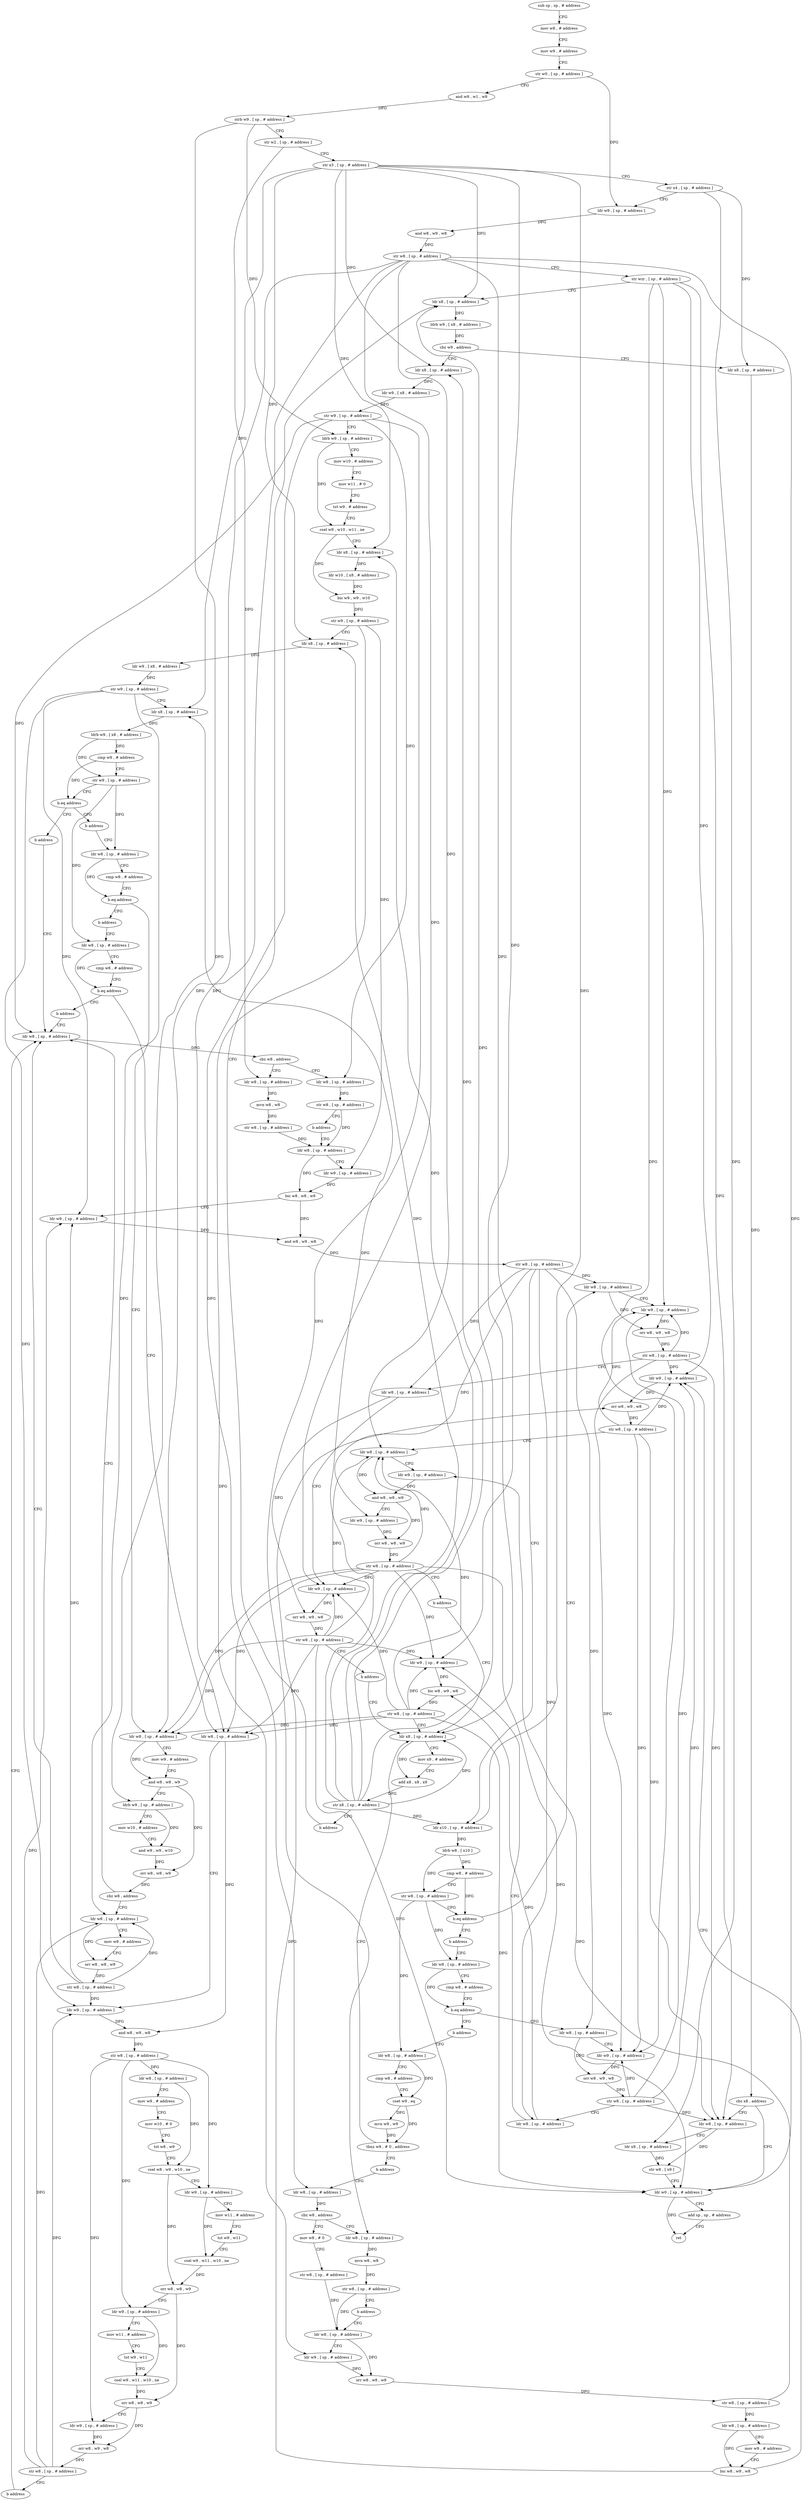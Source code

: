 digraph "func" {
"4277552" [label = "sub sp , sp , # address" ]
"4277556" [label = "mov w8 , # address" ]
"4277560" [label = "mov w9 , # address" ]
"4277564" [label = "str w0 , [ sp , # address ]" ]
"4277568" [label = "and w9 , w1 , w9" ]
"4277572" [label = "strb w9 , [ sp , # address ]" ]
"4277576" [label = "str w2 , [ sp , # address ]" ]
"4277580" [label = "str x3 , [ sp , # address ]" ]
"4277584" [label = "str x4 , [ sp , # address ]" ]
"4277588" [label = "ldr w9 , [ sp , # address ]" ]
"4277592" [label = "and w8 , w9 , w8" ]
"4277596" [label = "str w8 , [ sp , # address ]" ]
"4277600" [label = "str wzr , [ sp , # address ]" ]
"4277604" [label = "ldr x8 , [ sp , # address ]" ]
"4278184" [label = "ldr x8 , [ sp , # address ]" ]
"4278188" [label = "cbz x8 , address" ]
"4278204" [label = "ldr w0 , [ sp , # address ]" ]
"4278192" [label = "ldr w8 , [ sp , # address ]" ]
"4277616" [label = "ldr x8 , [ sp , # address ]" ]
"4277620" [label = "ldr w9 , [ x8 , # address ]" ]
"4277624" [label = "str w9 , [ sp , # address ]" ]
"4277628" [label = "ldrb w9 , [ sp , # address ]" ]
"4277632" [label = "mov w10 , # address" ]
"4277636" [label = "mov w11 , # 0" ]
"4277640" [label = "tst w9 , # address" ]
"4277644" [label = "csel w9 , w10 , w11 , ne" ]
"4277648" [label = "ldr x8 , [ sp , # address ]" ]
"4277652" [label = "ldr w10 , [ x8 , # address ]" ]
"4277656" [label = "bic w9 , w9 , w10" ]
"4277660" [label = "str w9 , [ sp , # address ]" ]
"4277664" [label = "ldr x8 , [ sp , # address ]" ]
"4277668" [label = "ldr w9 , [ x8 , # address ]" ]
"4277672" [label = "str w9 , [ sp , # address ]" ]
"4277676" [label = "ldr x8 , [ sp , # address ]" ]
"4277680" [label = "ldrb w9 , [ x8 , # address ]" ]
"4277684" [label = "cmp w9 , # address" ]
"4277688" [label = "str w9 , [ sp , # address ]" ]
"4277692" [label = "b.eq address" ]
"4277732" [label = "b address" ]
"4277696" [label = "b address" ]
"4278208" [label = "add sp , sp , # address" ]
"4278212" [label = "ret" ]
"4278196" [label = "ldr x9 , [ sp , # address ]" ]
"4278200" [label = "str w8 , [ x9 ]" ]
"4277876" [label = "ldr w8 , [ sp , # address ]" ]
"4277700" [label = "ldr w8 , [ sp , # address ]" ]
"4277880" [label = "cbz w8 , address" ]
"4277896" [label = "ldr w8 , [ sp , # address ]" ]
"4277884" [label = "ldr w8 , [ sp , # address ]" ]
"4277704" [label = "cmp w8 , # address" ]
"4277708" [label = "b.eq address" ]
"4277828" [label = "ldr w8 , [ sp , # address ]" ]
"4277712" [label = "b address" ]
"4277900" [label = "mvn w8 , w8" ]
"4277904" [label = "str w8 , [ sp , # address ]" ]
"4277908" [label = "ldr w8 , [ sp , # address ]" ]
"4277888" [label = "str w8 , [ sp , # address ]" ]
"4277892" [label = "b address" ]
"4277832" [label = "mov w9 , # address" ]
"4277836" [label = "and w8 , w8 , w9" ]
"4277840" [label = "ldrb w9 , [ sp , # address ]" ]
"4277844" [label = "mov w10 , # address" ]
"4277848" [label = "and w9 , w9 , w10" ]
"4277852" [label = "orr w8 , w8 , w9" ]
"4277856" [label = "cbz w8 , address" ]
"4277860" [label = "ldr w8 , [ sp , # address ]" ]
"4277716" [label = "ldr w8 , [ sp , # address ]" ]
"4278096" [label = "ldr w8 , [ sp , # address ]" ]
"4278100" [label = "ldr w9 , [ sp , # address ]" ]
"4278104" [label = "orr w8 , w9 , w8" ]
"4278108" [label = "str w8 , [ sp , # address ]" ]
"4278112" [label = "ldr w8 , [ sp , # address ]" ]
"4278116" [label = "ldr w9 , [ sp , # address ]" ]
"4278120" [label = "orr w8 , w9 , w8" ]
"4278124" [label = "str w8 , [ sp , # address ]" ]
"4278128" [label = "b address" ]
"4278164" [label = "ldr x8 , [ sp , # address ]" ]
"4277952" [label = "b address" ]
"4277956" [label = "ldr w8 , [ sp , # address ]" ]
"4277912" [label = "ldr w9 , [ sp , # address ]" ]
"4277916" [label = "bic w8 , w8 , w9" ]
"4277920" [label = "ldr w9 , [ sp , # address ]" ]
"4277924" [label = "and w8 , w9 , w8" ]
"4277928" [label = "str w8 , [ sp , # address ]" ]
"4277932" [label = "ldr x10 , [ sp , # address ]" ]
"4277936" [label = "ldrb w8 , [ x10 ]" ]
"4277940" [label = "cmp w8 , # address" ]
"4277944" [label = "str w8 , [ sp , # address ]" ]
"4277948" [label = "b.eq address" ]
"4277864" [label = "mov w9 , # address" ]
"4277868" [label = "orr w8 , w8 , w9" ]
"4277872" [label = "str w8 , [ sp , # address ]" ]
"4277720" [label = "cmp w8 , # address" ]
"4277724" [label = "b.eq address" ]
"4277736" [label = "ldr w8 , [ sp , # address ]" ]
"4277728" [label = "b address" ]
"4278168" [label = "mov x9 , # address" ]
"4278172" [label = "add x8 , x8 , x9" ]
"4278176" [label = "str x8 , [ sp , # address ]" ]
"4278180" [label = "b address" ]
"4277960" [label = "cmp w8 , # address" ]
"4277964" [label = "b.eq address" ]
"4278132" [label = "ldr w8 , [ sp , # address ]" ]
"4277968" [label = "b address" ]
"4277740" [label = "ldr w9 , [ sp , # address ]" ]
"4277744" [label = "and w8 , w9 , w8" ]
"4277748" [label = "str w8 , [ sp , # address ]" ]
"4277752" [label = "ldr w8 , [ sp , # address ]" ]
"4277756" [label = "mov w9 , # address" ]
"4277760" [label = "mov w10 , # 0" ]
"4277764" [label = "tst w8 , w9" ]
"4277768" [label = "csel w8 , w9 , w10 , ne" ]
"4277772" [label = "ldr w9 , [ sp , # address ]" ]
"4277776" [label = "mov w11 , # address" ]
"4277780" [label = "tst w9 , w11" ]
"4277784" [label = "csel w9 , w11 , w10 , ne" ]
"4277788" [label = "orr w8 , w8 , w9" ]
"4277792" [label = "ldr w9 , [ sp , # address ]" ]
"4277796" [label = "mov w11 , # address" ]
"4277800" [label = "tst w9 , w11" ]
"4277804" [label = "csel w9 , w11 , w10 , ne" ]
"4277808" [label = "orr w8 , w8 , w9" ]
"4277812" [label = "ldr w9 , [ sp , # address ]" ]
"4277816" [label = "orr w8 , w9 , w8" ]
"4277820" [label = "str w8 , [ sp , # address ]" ]
"4277824" [label = "b address" ]
"4277608" [label = "ldrb w9 , [ x8 , # address ]" ]
"4277612" [label = "cbz w9 , address" ]
"4278136" [label = "ldr w9 , [ sp , # address ]" ]
"4278140" [label = "orr w8 , w9 , w8" ]
"4278144" [label = "str w8 , [ sp , # address ]" ]
"4278148" [label = "ldr w8 , [ sp , # address ]" ]
"4278152" [label = "ldr w9 , [ sp , # address ]" ]
"4278156" [label = "bic w8 , w9 , w8" ]
"4278160" [label = "str w8 , [ sp , # address ]" ]
"4277972" [label = "ldr w8 , [ sp , # address ]" ]
"4277976" [label = "cmp w8 , # address" ]
"4277980" [label = "cset w9 , eq" ]
"4277984" [label = "mvn w9 , w9" ]
"4277988" [label = "tbnz w9 , # 0 , address" ]
"4277992" [label = "b address" ]
"4277996" [label = "ldr w8 , [ sp , # address ]" ]
"4278000" [label = "cbz w8 , address" ]
"4278020" [label = "mov w8 , # 0" ]
"4278004" [label = "ldr w8 , [ sp , # address ]" ]
"4278024" [label = "str w8 , [ sp , # address ]" ]
"4278028" [label = "ldr w8 , [ sp , # address ]" ]
"4278008" [label = "mvn w8 , w8" ]
"4278012" [label = "str w8 , [ sp , # address ]" ]
"4278016" [label = "b address" ]
"4278032" [label = "ldr w9 , [ sp , # address ]" ]
"4278036" [label = "orr w8 , w8 , w9" ]
"4278040" [label = "str w8 , [ sp , # address ]" ]
"4278044" [label = "ldr w8 , [ sp , # address ]" ]
"4278048" [label = "mov w9 , # address" ]
"4278052" [label = "bic w8 , w9 , w8" ]
"4278056" [label = "ldr w9 , [ sp , # address ]" ]
"4278060" [label = "orr w8 , w9 , w8" ]
"4278064" [label = "str w8 , [ sp , # address ]" ]
"4278068" [label = "ldr w8 , [ sp , # address ]" ]
"4278072" [label = "ldr w9 , [ sp , # address ]" ]
"4278076" [label = "and w8 , w8 , w9" ]
"4278080" [label = "ldr w9 , [ sp , # address ]" ]
"4278084" [label = "orr w8 , w8 , w9" ]
"4278088" [label = "str w8 , [ sp , # address ]" ]
"4278092" [label = "b address" ]
"4277552" -> "4277556" [ label = "CFG" ]
"4277556" -> "4277560" [ label = "CFG" ]
"4277560" -> "4277564" [ label = "CFG" ]
"4277564" -> "4277568" [ label = "CFG" ]
"4277564" -> "4277588" [ label = "DFG" ]
"4277568" -> "4277572" [ label = "DFG" ]
"4277572" -> "4277576" [ label = "CFG" ]
"4277572" -> "4277628" [ label = "DFG" ]
"4277572" -> "4277840" [ label = "DFG" ]
"4277576" -> "4277580" [ label = "CFG" ]
"4277576" -> "4277896" [ label = "DFG" ]
"4277580" -> "4277584" [ label = "CFG" ]
"4277580" -> "4277604" [ label = "DFG" ]
"4277580" -> "4277616" [ label = "DFG" ]
"4277580" -> "4277648" [ label = "DFG" ]
"4277580" -> "4277664" [ label = "DFG" ]
"4277580" -> "4277676" [ label = "DFG" ]
"4277580" -> "4277932" [ label = "DFG" ]
"4277580" -> "4278164" [ label = "DFG" ]
"4277584" -> "4277588" [ label = "CFG" ]
"4277584" -> "4278184" [ label = "DFG" ]
"4277584" -> "4278196" [ label = "DFG" ]
"4277588" -> "4277592" [ label = "DFG" ]
"4277592" -> "4277596" [ label = "DFG" ]
"4277596" -> "4277600" [ label = "CFG" ]
"4277596" -> "4278204" [ label = "DFG" ]
"4277596" -> "4277828" [ label = "DFG" ]
"4277596" -> "4278116" [ label = "DFG" ]
"4277596" -> "4277736" [ label = "DFG" ]
"4277596" -> "4278152" [ label = "DFG" ]
"4277596" -> "4278068" [ label = "DFG" ]
"4277600" -> "4277604" [ label = "CFG" ]
"4277600" -> "4278192" [ label = "DFG" ]
"4277600" -> "4278100" [ label = "DFG" ]
"4277600" -> "4278136" [ label = "DFG" ]
"4277600" -> "4278056" [ label = "DFG" ]
"4277604" -> "4277608" [ label = "DFG" ]
"4278184" -> "4278188" [ label = "DFG" ]
"4278188" -> "4278204" [ label = "CFG" ]
"4278188" -> "4278192" [ label = "CFG" ]
"4278204" -> "4278208" [ label = "CFG" ]
"4278204" -> "4278212" [ label = "DFG" ]
"4278192" -> "4278196" [ label = "CFG" ]
"4278192" -> "4278200" [ label = "DFG" ]
"4277616" -> "4277620" [ label = "DFG" ]
"4277620" -> "4277624" [ label = "DFG" ]
"4277624" -> "4277628" [ label = "CFG" ]
"4277624" -> "4277876" [ label = "DFG" ]
"4277624" -> "4277884" [ label = "DFG" ]
"4277624" -> "4277996" [ label = "DFG" ]
"4277624" -> "4278004" [ label = "DFG" ]
"4277628" -> "4277632" [ label = "CFG" ]
"4277628" -> "4277644" [ label = "DFG" ]
"4277632" -> "4277636" [ label = "CFG" ]
"4277636" -> "4277640" [ label = "CFG" ]
"4277640" -> "4277644" [ label = "CFG" ]
"4277644" -> "4277648" [ label = "CFG" ]
"4277644" -> "4277656" [ label = "DFG" ]
"4277648" -> "4277652" [ label = "DFG" ]
"4277652" -> "4277656" [ label = "DFG" ]
"4277656" -> "4277660" [ label = "DFG" ]
"4277660" -> "4277664" [ label = "CFG" ]
"4277660" -> "4277912" [ label = "DFG" ]
"4277660" -> "4278032" [ label = "DFG" ]
"4277664" -> "4277668" [ label = "DFG" ]
"4277668" -> "4277672" [ label = "DFG" ]
"4277672" -> "4277676" [ label = "CFG" ]
"4277672" -> "4277920" [ label = "DFG" ]
"4277672" -> "4277860" [ label = "DFG" ]
"4277672" -> "4277740" [ label = "DFG" ]
"4277676" -> "4277680" [ label = "DFG" ]
"4277680" -> "4277684" [ label = "DFG" ]
"4277680" -> "4277688" [ label = "DFG" ]
"4277684" -> "4277688" [ label = "CFG" ]
"4277684" -> "4277692" [ label = "DFG" ]
"4277688" -> "4277692" [ label = "CFG" ]
"4277688" -> "4277700" [ label = "DFG" ]
"4277688" -> "4277716" [ label = "DFG" ]
"4277692" -> "4277732" [ label = "CFG" ]
"4277692" -> "4277696" [ label = "CFG" ]
"4277732" -> "4277876" [ label = "CFG" ]
"4277696" -> "4277700" [ label = "CFG" ]
"4278208" -> "4278212" [ label = "CFG" ]
"4278196" -> "4278200" [ label = "DFG" ]
"4278200" -> "4278204" [ label = "CFG" ]
"4277876" -> "4277880" [ label = "DFG" ]
"4277700" -> "4277704" [ label = "CFG" ]
"4277700" -> "4277708" [ label = "DFG" ]
"4277880" -> "4277896" [ label = "CFG" ]
"4277880" -> "4277884" [ label = "CFG" ]
"4277896" -> "4277900" [ label = "DFG" ]
"4277884" -> "4277888" [ label = "DFG" ]
"4277704" -> "4277708" [ label = "CFG" ]
"4277708" -> "4277828" [ label = "CFG" ]
"4277708" -> "4277712" [ label = "CFG" ]
"4277828" -> "4277832" [ label = "CFG" ]
"4277828" -> "4277836" [ label = "DFG" ]
"4277712" -> "4277716" [ label = "CFG" ]
"4277900" -> "4277904" [ label = "DFG" ]
"4277904" -> "4277908" [ label = "DFG" ]
"4277908" -> "4277912" [ label = "CFG" ]
"4277908" -> "4277916" [ label = "DFG" ]
"4277888" -> "4277892" [ label = "CFG" ]
"4277888" -> "4277908" [ label = "DFG" ]
"4277892" -> "4277908" [ label = "CFG" ]
"4277832" -> "4277836" [ label = "CFG" ]
"4277836" -> "4277840" [ label = "CFG" ]
"4277836" -> "4277852" [ label = "DFG" ]
"4277840" -> "4277844" [ label = "CFG" ]
"4277840" -> "4277848" [ label = "DFG" ]
"4277844" -> "4277848" [ label = "CFG" ]
"4277848" -> "4277852" [ label = "DFG" ]
"4277852" -> "4277856" [ label = "DFG" ]
"4277856" -> "4277876" [ label = "CFG" ]
"4277856" -> "4277860" [ label = "CFG" ]
"4277860" -> "4277864" [ label = "CFG" ]
"4277860" -> "4277868" [ label = "DFG" ]
"4277716" -> "4277720" [ label = "CFG" ]
"4277716" -> "4277724" [ label = "DFG" ]
"4278096" -> "4278100" [ label = "CFG" ]
"4278096" -> "4278104" [ label = "DFG" ]
"4278100" -> "4278104" [ label = "DFG" ]
"4278104" -> "4278108" [ label = "DFG" ]
"4278108" -> "4278112" [ label = "CFG" ]
"4278108" -> "4278192" [ label = "DFG" ]
"4278108" -> "4278100" [ label = "DFG" ]
"4278108" -> "4278136" [ label = "DFG" ]
"4278108" -> "4278056" [ label = "DFG" ]
"4278112" -> "4278116" [ label = "CFG" ]
"4278112" -> "4278120" [ label = "DFG" ]
"4278116" -> "4278120" [ label = "DFG" ]
"4278120" -> "4278124" [ label = "DFG" ]
"4278124" -> "4278128" [ label = "CFG" ]
"4278124" -> "4278204" [ label = "DFG" ]
"4278124" -> "4277828" [ label = "DFG" ]
"4278124" -> "4278116" [ label = "DFG" ]
"4278124" -> "4277736" [ label = "DFG" ]
"4278124" -> "4278152" [ label = "DFG" ]
"4278124" -> "4278068" [ label = "DFG" ]
"4278128" -> "4278164" [ label = "CFG" ]
"4278164" -> "4278168" [ label = "CFG" ]
"4278164" -> "4278172" [ label = "DFG" ]
"4277952" -> "4277956" [ label = "CFG" ]
"4277956" -> "4277960" [ label = "CFG" ]
"4277956" -> "4277964" [ label = "DFG" ]
"4277912" -> "4277916" [ label = "DFG" ]
"4277916" -> "4277920" [ label = "CFG" ]
"4277916" -> "4277924" [ label = "DFG" ]
"4277920" -> "4277924" [ label = "DFG" ]
"4277924" -> "4277928" [ label = "DFG" ]
"4277928" -> "4277932" [ label = "CFG" ]
"4277928" -> "4278096" [ label = "DFG" ]
"4277928" -> "4278112" [ label = "DFG" ]
"4277928" -> "4278132" [ label = "DFG" ]
"4277928" -> "4278148" [ label = "DFG" ]
"4277928" -> "4278080" [ label = "DFG" ]
"4277932" -> "4277936" [ label = "DFG" ]
"4277936" -> "4277940" [ label = "DFG" ]
"4277936" -> "4277944" [ label = "DFG" ]
"4277940" -> "4277944" [ label = "CFG" ]
"4277940" -> "4277948" [ label = "DFG" ]
"4277944" -> "4277948" [ label = "CFG" ]
"4277944" -> "4277956" [ label = "DFG" ]
"4277944" -> "4277972" [ label = "DFG" ]
"4277948" -> "4278096" [ label = "CFG" ]
"4277948" -> "4277952" [ label = "CFG" ]
"4277864" -> "4277868" [ label = "CFG" ]
"4277868" -> "4277872" [ label = "DFG" ]
"4277872" -> "4277876" [ label = "CFG" ]
"4277872" -> "4277920" [ label = "DFG" ]
"4277872" -> "4277860" [ label = "DFG" ]
"4277872" -> "4277740" [ label = "DFG" ]
"4277720" -> "4277724" [ label = "CFG" ]
"4277724" -> "4277736" [ label = "CFG" ]
"4277724" -> "4277728" [ label = "CFG" ]
"4277736" -> "4277740" [ label = "CFG" ]
"4277736" -> "4277744" [ label = "DFG" ]
"4277728" -> "4277876" [ label = "CFG" ]
"4278168" -> "4278172" [ label = "CFG" ]
"4278172" -> "4278176" [ label = "DFG" ]
"4278176" -> "4278180" [ label = "CFG" ]
"4278176" -> "4277604" [ label = "DFG" ]
"4278176" -> "4277616" [ label = "DFG" ]
"4278176" -> "4277648" [ label = "DFG" ]
"4278176" -> "4277664" [ label = "DFG" ]
"4278176" -> "4277676" [ label = "DFG" ]
"4278176" -> "4277932" [ label = "DFG" ]
"4278176" -> "4278164" [ label = "DFG" ]
"4278180" -> "4277604" [ label = "CFG" ]
"4277960" -> "4277964" [ label = "CFG" ]
"4277964" -> "4278132" [ label = "CFG" ]
"4277964" -> "4277968" [ label = "CFG" ]
"4278132" -> "4278136" [ label = "CFG" ]
"4278132" -> "4278140" [ label = "DFG" ]
"4277968" -> "4277972" [ label = "CFG" ]
"4277740" -> "4277744" [ label = "DFG" ]
"4277744" -> "4277748" [ label = "DFG" ]
"4277748" -> "4277752" [ label = "DFG" ]
"4277748" -> "4277772" [ label = "DFG" ]
"4277748" -> "4277792" [ label = "DFG" ]
"4277748" -> "4277812" [ label = "DFG" ]
"4277752" -> "4277756" [ label = "CFG" ]
"4277752" -> "4277768" [ label = "DFG" ]
"4277756" -> "4277760" [ label = "CFG" ]
"4277760" -> "4277764" [ label = "CFG" ]
"4277764" -> "4277768" [ label = "CFG" ]
"4277768" -> "4277772" [ label = "CFG" ]
"4277768" -> "4277788" [ label = "DFG" ]
"4277772" -> "4277776" [ label = "CFG" ]
"4277772" -> "4277784" [ label = "DFG" ]
"4277776" -> "4277780" [ label = "CFG" ]
"4277780" -> "4277784" [ label = "CFG" ]
"4277784" -> "4277788" [ label = "DFG" ]
"4277788" -> "4277792" [ label = "CFG" ]
"4277788" -> "4277808" [ label = "DFG" ]
"4277792" -> "4277796" [ label = "CFG" ]
"4277792" -> "4277804" [ label = "DFG" ]
"4277796" -> "4277800" [ label = "CFG" ]
"4277800" -> "4277804" [ label = "CFG" ]
"4277804" -> "4277808" [ label = "DFG" ]
"4277808" -> "4277812" [ label = "CFG" ]
"4277808" -> "4277816" [ label = "DFG" ]
"4277812" -> "4277816" [ label = "DFG" ]
"4277816" -> "4277820" [ label = "DFG" ]
"4277820" -> "4277824" [ label = "CFG" ]
"4277820" -> "4277920" [ label = "DFG" ]
"4277820" -> "4277860" [ label = "DFG" ]
"4277820" -> "4277740" [ label = "DFG" ]
"4277824" -> "4277876" [ label = "CFG" ]
"4277608" -> "4277612" [ label = "DFG" ]
"4277612" -> "4278184" [ label = "CFG" ]
"4277612" -> "4277616" [ label = "CFG" ]
"4278136" -> "4278140" [ label = "DFG" ]
"4278140" -> "4278144" [ label = "DFG" ]
"4278144" -> "4278148" [ label = "CFG" ]
"4278144" -> "4278192" [ label = "DFG" ]
"4278144" -> "4278100" [ label = "DFG" ]
"4278144" -> "4278136" [ label = "DFG" ]
"4278144" -> "4278056" [ label = "DFG" ]
"4278148" -> "4278152" [ label = "CFG" ]
"4278148" -> "4278156" [ label = "DFG" ]
"4278152" -> "4278156" [ label = "DFG" ]
"4278156" -> "4278160" [ label = "DFG" ]
"4278160" -> "4278164" [ label = "CFG" ]
"4278160" -> "4278204" [ label = "DFG" ]
"4278160" -> "4277828" [ label = "DFG" ]
"4278160" -> "4278116" [ label = "DFG" ]
"4278160" -> "4277736" [ label = "DFG" ]
"4278160" -> "4278152" [ label = "DFG" ]
"4278160" -> "4278068" [ label = "DFG" ]
"4277972" -> "4277976" [ label = "CFG" ]
"4277972" -> "4277980" [ label = "DFG" ]
"4277976" -> "4277980" [ label = "CFG" ]
"4277980" -> "4277984" [ label = "DFG" ]
"4277980" -> "4277988" [ label = "DFG" ]
"4277984" -> "4277988" [ label = "DFG" ]
"4277988" -> "4278164" [ label = "CFG" ]
"4277988" -> "4277992" [ label = "CFG" ]
"4277992" -> "4277996" [ label = "CFG" ]
"4277996" -> "4278000" [ label = "DFG" ]
"4278000" -> "4278020" [ label = "CFG" ]
"4278000" -> "4278004" [ label = "CFG" ]
"4278020" -> "4278024" [ label = "CFG" ]
"4278004" -> "4278008" [ label = "DFG" ]
"4278024" -> "4278028" [ label = "DFG" ]
"4278028" -> "4278032" [ label = "CFG" ]
"4278028" -> "4278036" [ label = "DFG" ]
"4278008" -> "4278012" [ label = "DFG" ]
"4278012" -> "4278016" [ label = "CFG" ]
"4278012" -> "4278028" [ label = "DFG" ]
"4278016" -> "4278028" [ label = "CFG" ]
"4278032" -> "4278036" [ label = "DFG" ]
"4278036" -> "4278040" [ label = "DFG" ]
"4278040" -> "4278044" [ label = "DFG" ]
"4278040" -> "4278072" [ label = "DFG" ]
"4278044" -> "4278048" [ label = "CFG" ]
"4278044" -> "4278052" [ label = "DFG" ]
"4278048" -> "4278052" [ label = "CFG" ]
"4278052" -> "4278056" [ label = "CFG" ]
"4278052" -> "4278060" [ label = "DFG" ]
"4278056" -> "4278060" [ label = "DFG" ]
"4278060" -> "4278064" [ label = "DFG" ]
"4278064" -> "4278068" [ label = "CFG" ]
"4278064" -> "4278192" [ label = "DFG" ]
"4278064" -> "4278100" [ label = "DFG" ]
"4278064" -> "4278136" [ label = "DFG" ]
"4278064" -> "4278056" [ label = "DFG" ]
"4278068" -> "4278072" [ label = "CFG" ]
"4278068" -> "4278076" [ label = "DFG" ]
"4278072" -> "4278076" [ label = "DFG" ]
"4278076" -> "4278080" [ label = "CFG" ]
"4278076" -> "4278084" [ label = "DFG" ]
"4278080" -> "4278084" [ label = "DFG" ]
"4278084" -> "4278088" [ label = "DFG" ]
"4278088" -> "4278092" [ label = "CFG" ]
"4278088" -> "4278204" [ label = "DFG" ]
"4278088" -> "4277828" [ label = "DFG" ]
"4278088" -> "4278116" [ label = "DFG" ]
"4278088" -> "4277736" [ label = "DFG" ]
"4278088" -> "4278152" [ label = "DFG" ]
"4278088" -> "4278068" [ label = "DFG" ]
"4278092" -> "4278164" [ label = "CFG" ]
}

